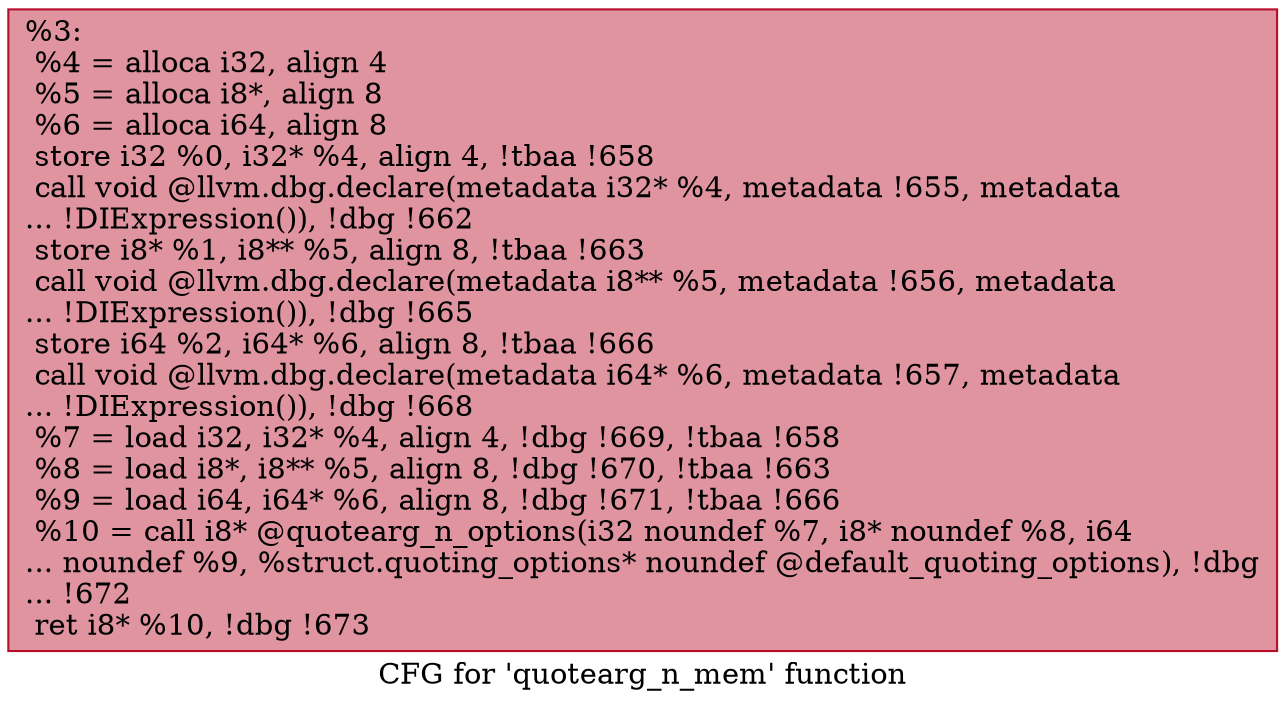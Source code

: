 digraph "CFG for 'quotearg_n_mem' function" {
	label="CFG for 'quotearg_n_mem' function";

	Node0x6dfe20 [shape=record,color="#b70d28ff", style=filled, fillcolor="#b70d2870",label="{%3:\l  %4 = alloca i32, align 4\l  %5 = alloca i8*, align 8\l  %6 = alloca i64, align 8\l  store i32 %0, i32* %4, align 4, !tbaa !658\l  call void @llvm.dbg.declare(metadata i32* %4, metadata !655, metadata\l... !DIExpression()), !dbg !662\l  store i8* %1, i8** %5, align 8, !tbaa !663\l  call void @llvm.dbg.declare(metadata i8** %5, metadata !656, metadata\l... !DIExpression()), !dbg !665\l  store i64 %2, i64* %6, align 8, !tbaa !666\l  call void @llvm.dbg.declare(metadata i64* %6, metadata !657, metadata\l... !DIExpression()), !dbg !668\l  %7 = load i32, i32* %4, align 4, !dbg !669, !tbaa !658\l  %8 = load i8*, i8** %5, align 8, !dbg !670, !tbaa !663\l  %9 = load i64, i64* %6, align 8, !dbg !671, !tbaa !666\l  %10 = call i8* @quotearg_n_options(i32 noundef %7, i8* noundef %8, i64\l... noundef %9, %struct.quoting_options* noundef @default_quoting_options), !dbg\l... !672\l  ret i8* %10, !dbg !673\l}"];
}
